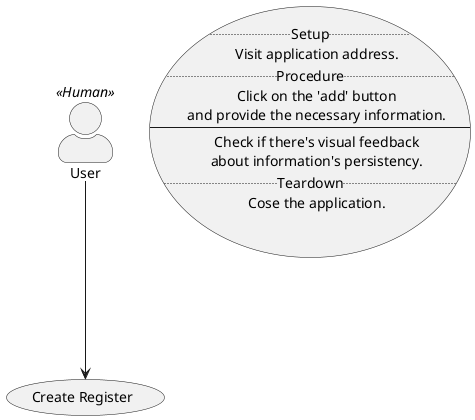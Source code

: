 @startuml Create Register
skinparam actorStyle awesome
top to bottom direction

User << Human >>
usecase "Create Register" as create

usecase Create as "
..Setup..
Visit application address.
..Procedure..
Click on the 'add' button
and provide the necessary information.
--
Check if there's visual feedback
about information's persistency.
..Teardown..
Cose the application."

User ---> create
@enduml